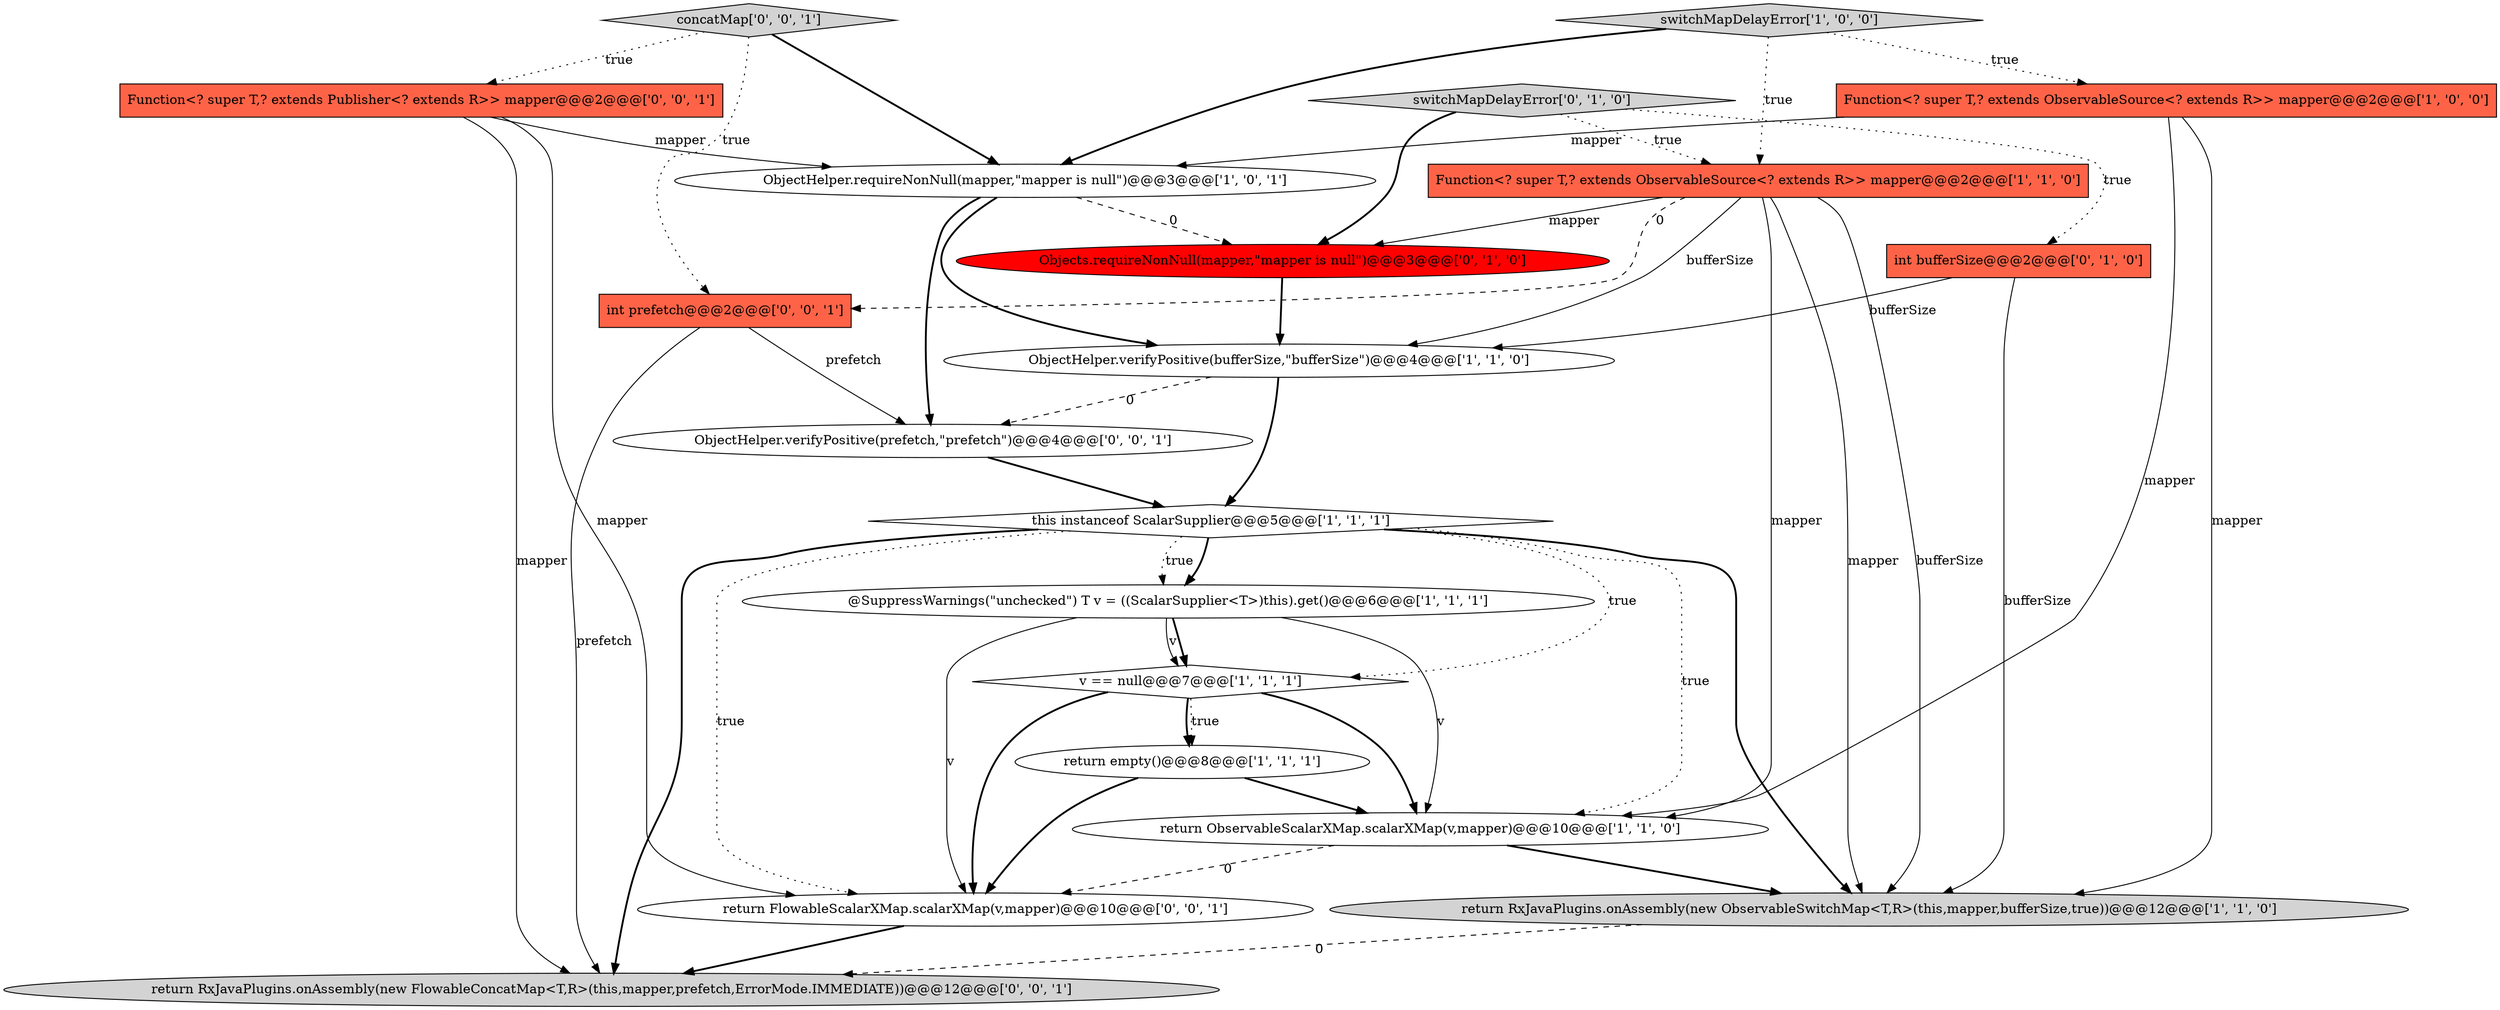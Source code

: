 digraph {
7 [style = filled, label = "ObjectHelper.requireNonNull(mapper,\"mapper is null\")@@@3@@@['1', '0', '1']", fillcolor = white, shape = ellipse image = "AAA0AAABBB1BBB"];
4 [style = filled, label = "ObjectHelper.verifyPositive(bufferSize,\"bufferSize\")@@@4@@@['1', '1', '0']", fillcolor = white, shape = ellipse image = "AAA0AAABBB1BBB"];
16 [style = filled, label = "Function<? super T,? extends Publisher<? extends R>> mapper@@@2@@@['0', '0', '1']", fillcolor = tomato, shape = box image = "AAA0AAABBB3BBB"];
6 [style = filled, label = "return ObservableScalarXMap.scalarXMap(v,mapper)@@@10@@@['1', '1', '0']", fillcolor = white, shape = ellipse image = "AAA0AAABBB1BBB"];
10 [style = filled, label = "Function<? super T,? extends ObservableSource<? extends R>> mapper@@@2@@@['1', '1', '0']", fillcolor = tomato, shape = box image = "AAA0AAABBB1BBB"];
19 [style = filled, label = "return FlowableScalarXMap.scalarXMap(v,mapper)@@@10@@@['0', '0', '1']", fillcolor = white, shape = ellipse image = "AAA0AAABBB3BBB"];
3 [style = filled, label = "return empty()@@@8@@@['1', '1', '1']", fillcolor = white, shape = ellipse image = "AAA0AAABBB1BBB"];
11 [style = filled, label = "switchMapDelayError['0', '1', '0']", fillcolor = lightgray, shape = diamond image = "AAA0AAABBB2BBB"];
8 [style = filled, label = "this instanceof ScalarSupplier@@@5@@@['1', '1', '1']", fillcolor = white, shape = diamond image = "AAA0AAABBB1BBB"];
12 [style = filled, label = "int bufferSize@@@2@@@['0', '1', '0']", fillcolor = tomato, shape = box image = "AAA0AAABBB2BBB"];
5 [style = filled, label = "switchMapDelayError['1', '0', '0']", fillcolor = lightgray, shape = diamond image = "AAA0AAABBB1BBB"];
13 [style = filled, label = "Objects.requireNonNull(mapper,\"mapper is null\")@@@3@@@['0', '1', '0']", fillcolor = red, shape = ellipse image = "AAA1AAABBB2BBB"];
1 [style = filled, label = "Function<? super T,? extends ObservableSource<? extends R>> mapper@@@2@@@['1', '0', '0']", fillcolor = tomato, shape = box image = "AAA0AAABBB1BBB"];
18 [style = filled, label = "concatMap['0', '0', '1']", fillcolor = lightgray, shape = diamond image = "AAA0AAABBB3BBB"];
2 [style = filled, label = "v == null@@@7@@@['1', '1', '1']", fillcolor = white, shape = diamond image = "AAA0AAABBB1BBB"];
14 [style = filled, label = "return RxJavaPlugins.onAssembly(new FlowableConcatMap<T,R>(this,mapper,prefetch,ErrorMode.IMMEDIATE))@@@12@@@['0', '0', '1']", fillcolor = lightgray, shape = ellipse image = "AAA0AAABBB3BBB"];
17 [style = filled, label = "int prefetch@@@2@@@['0', '0', '1']", fillcolor = tomato, shape = box image = "AAA0AAABBB3BBB"];
15 [style = filled, label = "ObjectHelper.verifyPositive(prefetch,\"prefetch\")@@@4@@@['0', '0', '1']", fillcolor = white, shape = ellipse image = "AAA0AAABBB3BBB"];
0 [style = filled, label = "@SuppressWarnings(\"unchecked\") T v = ((ScalarSupplier<T>)this).get()@@@6@@@['1', '1', '1']", fillcolor = white, shape = ellipse image = "AAA0AAABBB1BBB"];
9 [style = filled, label = "return RxJavaPlugins.onAssembly(new ObservableSwitchMap<T,R>(this,mapper,bufferSize,true))@@@12@@@['1', '1', '0']", fillcolor = lightgray, shape = ellipse image = "AAA0AAABBB1BBB"];
2->3 [style = dotted, label="true"];
17->15 [style = solid, label="prefetch"];
2->19 [style = bold, label=""];
12->9 [style = solid, label="bufferSize"];
10->4 [style = solid, label="bufferSize"];
18->16 [style = dotted, label="true"];
2->6 [style = bold, label=""];
11->10 [style = dotted, label="true"];
8->2 [style = dotted, label="true"];
5->10 [style = dotted, label="true"];
2->3 [style = bold, label=""];
5->1 [style = dotted, label="true"];
10->9 [style = solid, label="bufferSize"];
0->2 [style = bold, label=""];
11->12 [style = dotted, label="true"];
10->13 [style = solid, label="mapper"];
8->14 [style = bold, label=""];
3->6 [style = bold, label=""];
7->4 [style = bold, label=""];
1->9 [style = solid, label="mapper"];
16->14 [style = solid, label="mapper"];
10->6 [style = solid, label="mapper"];
8->0 [style = bold, label=""];
9->14 [style = dashed, label="0"];
19->14 [style = bold, label=""];
8->6 [style = dotted, label="true"];
3->19 [style = bold, label=""];
4->15 [style = dashed, label="0"];
16->19 [style = solid, label="mapper"];
11->13 [style = bold, label=""];
0->2 [style = solid, label="v"];
6->19 [style = dashed, label="0"];
8->9 [style = bold, label=""];
7->13 [style = dashed, label="0"];
17->14 [style = solid, label="prefetch"];
10->17 [style = dashed, label="0"];
10->9 [style = solid, label="mapper"];
1->7 [style = solid, label="mapper"];
16->7 [style = solid, label="mapper"];
4->8 [style = bold, label=""];
5->7 [style = bold, label=""];
7->15 [style = bold, label=""];
0->19 [style = solid, label="v"];
8->0 [style = dotted, label="true"];
18->17 [style = dotted, label="true"];
6->9 [style = bold, label=""];
18->7 [style = bold, label=""];
15->8 [style = bold, label=""];
1->6 [style = solid, label="mapper"];
0->6 [style = solid, label="v"];
8->19 [style = dotted, label="true"];
12->4 [style = solid, label="bufferSize"];
13->4 [style = bold, label=""];
}
